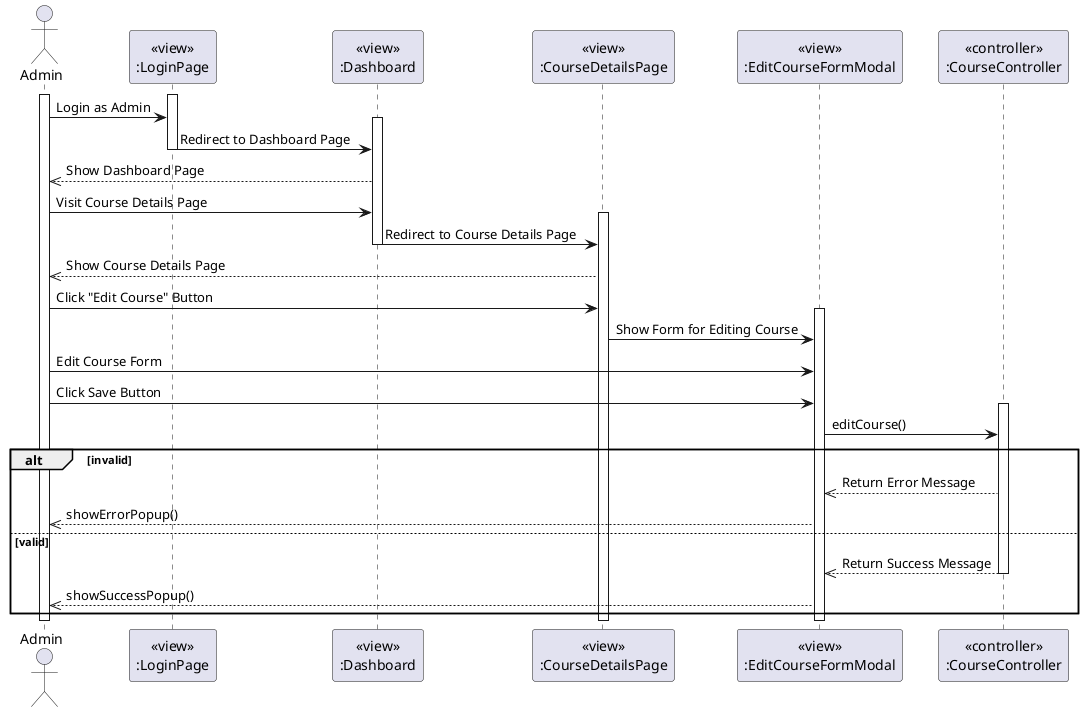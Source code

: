 @startuml EditCourse
actor Admin
participant LoginPageView [
  <<view>>
  :LoginPage
]

participant DashboardView [
  <<view>>
  :Dashboard
]

participant CourseDetailsView [
  <<view>>
  :CourseDetailsPage
]

participant EditCourseFormModalView [
  <<view>>
  :EditCourseFormModal
]

participant CourseController [
  <<controller>>
  :CourseController
]

activate Admin
activate LoginPageView
Admin -> LoginPageView: Login as Admin
activate DashboardView
LoginPageView -> DashboardView: Redirect to Dashboard Page
deactivate LoginPageView

DashboardView -->> Admin: Show Dashboard Page

Admin -> DashboardView: Visit Course Details Page
activate CourseDetailsView
DashboardView -> CourseDetailsView: Redirect to Course Details Page
deactivate DashboardView

CourseDetailsView -->> Admin: Show Course Details Page

Admin -> CourseDetailsView: Click "Edit Course" Button

activate EditCourseFormModalView
CourseDetailsView -> EditCourseFormModalView: Show Form for Editing Course

Admin -> EditCourseFormModalView: Edit Course Form
Admin -> EditCourseFormModalView: Click Save Button

activate CourseController
EditCourseFormModalView -> CourseController: editCourse()
alt invalid
    CourseController -->> EditCourseFormModalView: Return Error Message
    EditCourseFormModalView -->> Admin: showErrorPopup()
else valid
    CourseController -->> EditCourseFormModalView: Return Success Message
    deactivate CourseController

    EditCourseFormModalView-->> Admin: showSuccessPopup()
end

deactivate Admin
deactivate CourseDetailsView
deactivate EditCourseFormModalView
@enduml
